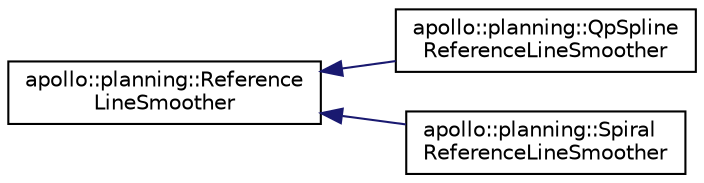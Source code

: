 digraph "Graphical Class Hierarchy"
{
  edge [fontname="Helvetica",fontsize="10",labelfontname="Helvetica",labelfontsize="10"];
  node [fontname="Helvetica",fontsize="10",shape=record];
  rankdir="LR";
  Node1 [label="apollo::planning::Reference\lLineSmoother",height=0.2,width=0.4,color="black", fillcolor="white", style="filled",URL="$classapollo_1_1planning_1_1ReferenceLineSmoother.html"];
  Node1 -> Node2 [dir="back",color="midnightblue",fontsize="10",style="solid",fontname="Helvetica"];
  Node2 [label="apollo::planning::QpSpline\lReferenceLineSmoother",height=0.2,width=0.4,color="black", fillcolor="white", style="filled",URL="$classapollo_1_1planning_1_1QpSplineReferenceLineSmoother.html"];
  Node1 -> Node3 [dir="back",color="midnightblue",fontsize="10",style="solid",fontname="Helvetica"];
  Node3 [label="apollo::planning::Spiral\lReferenceLineSmoother",height=0.2,width=0.4,color="black", fillcolor="white", style="filled",URL="$classapollo_1_1planning_1_1SpiralReferenceLineSmoother.html"];
}
